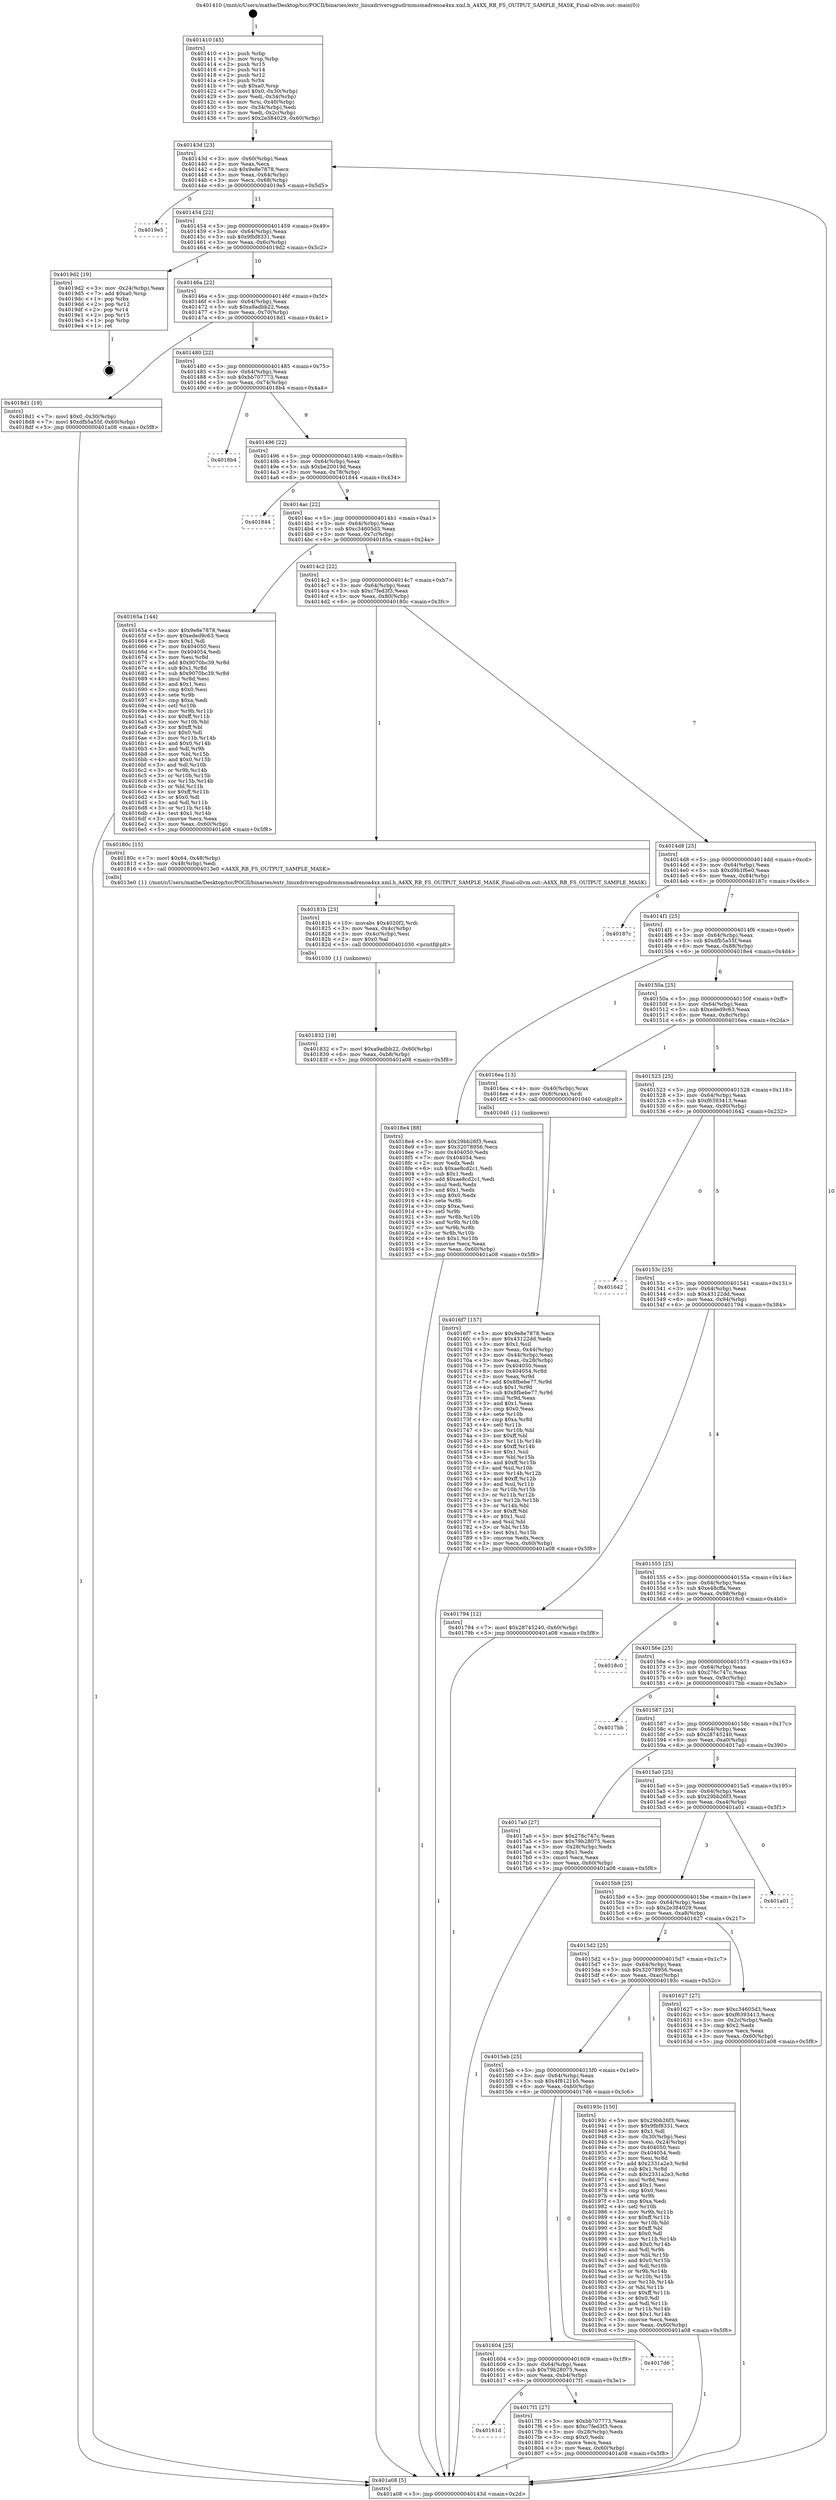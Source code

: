 digraph "0x401410" {
  label = "0x401410 (/mnt/c/Users/mathe/Desktop/tcc/POCII/binaries/extr_linuxdriversgpudrmmsmadrenoa4xx.xml.h_A4XX_RB_FS_OUTPUT_SAMPLE_MASK_Final-ollvm.out::main(0))"
  labelloc = "t"
  node[shape=record]

  Entry [label="",width=0.3,height=0.3,shape=circle,fillcolor=black,style=filled]
  "0x40143d" [label="{
     0x40143d [23]\l
     | [instrs]\l
     &nbsp;&nbsp;0x40143d \<+3\>: mov -0x60(%rbp),%eax\l
     &nbsp;&nbsp;0x401440 \<+2\>: mov %eax,%ecx\l
     &nbsp;&nbsp;0x401442 \<+6\>: sub $0x9e8e7878,%ecx\l
     &nbsp;&nbsp;0x401448 \<+3\>: mov %eax,-0x64(%rbp)\l
     &nbsp;&nbsp;0x40144b \<+3\>: mov %ecx,-0x68(%rbp)\l
     &nbsp;&nbsp;0x40144e \<+6\>: je 00000000004019e5 \<main+0x5d5\>\l
  }"]
  "0x4019e5" [label="{
     0x4019e5\l
  }", style=dashed]
  "0x401454" [label="{
     0x401454 [22]\l
     | [instrs]\l
     &nbsp;&nbsp;0x401454 \<+5\>: jmp 0000000000401459 \<main+0x49\>\l
     &nbsp;&nbsp;0x401459 \<+3\>: mov -0x64(%rbp),%eax\l
     &nbsp;&nbsp;0x40145c \<+5\>: sub $0x9fbf8331,%eax\l
     &nbsp;&nbsp;0x401461 \<+3\>: mov %eax,-0x6c(%rbp)\l
     &nbsp;&nbsp;0x401464 \<+6\>: je 00000000004019d2 \<main+0x5c2\>\l
  }"]
  Exit [label="",width=0.3,height=0.3,shape=circle,fillcolor=black,style=filled,peripheries=2]
  "0x4019d2" [label="{
     0x4019d2 [19]\l
     | [instrs]\l
     &nbsp;&nbsp;0x4019d2 \<+3\>: mov -0x24(%rbp),%eax\l
     &nbsp;&nbsp;0x4019d5 \<+7\>: add $0xa0,%rsp\l
     &nbsp;&nbsp;0x4019dc \<+1\>: pop %rbx\l
     &nbsp;&nbsp;0x4019dd \<+2\>: pop %r12\l
     &nbsp;&nbsp;0x4019df \<+2\>: pop %r14\l
     &nbsp;&nbsp;0x4019e1 \<+2\>: pop %r15\l
     &nbsp;&nbsp;0x4019e3 \<+1\>: pop %rbp\l
     &nbsp;&nbsp;0x4019e4 \<+1\>: ret\l
  }"]
  "0x40146a" [label="{
     0x40146a [22]\l
     | [instrs]\l
     &nbsp;&nbsp;0x40146a \<+5\>: jmp 000000000040146f \<main+0x5f\>\l
     &nbsp;&nbsp;0x40146f \<+3\>: mov -0x64(%rbp),%eax\l
     &nbsp;&nbsp;0x401472 \<+5\>: sub $0xa9adbb22,%eax\l
     &nbsp;&nbsp;0x401477 \<+3\>: mov %eax,-0x70(%rbp)\l
     &nbsp;&nbsp;0x40147a \<+6\>: je 00000000004018d1 \<main+0x4c1\>\l
  }"]
  "0x401832" [label="{
     0x401832 [18]\l
     | [instrs]\l
     &nbsp;&nbsp;0x401832 \<+7\>: movl $0xa9adbb22,-0x60(%rbp)\l
     &nbsp;&nbsp;0x401839 \<+6\>: mov %eax,-0xb8(%rbp)\l
     &nbsp;&nbsp;0x40183f \<+5\>: jmp 0000000000401a08 \<main+0x5f8\>\l
  }"]
  "0x4018d1" [label="{
     0x4018d1 [19]\l
     | [instrs]\l
     &nbsp;&nbsp;0x4018d1 \<+7\>: movl $0x0,-0x30(%rbp)\l
     &nbsp;&nbsp;0x4018d8 \<+7\>: movl $0xdfb5a55f,-0x60(%rbp)\l
     &nbsp;&nbsp;0x4018df \<+5\>: jmp 0000000000401a08 \<main+0x5f8\>\l
  }"]
  "0x401480" [label="{
     0x401480 [22]\l
     | [instrs]\l
     &nbsp;&nbsp;0x401480 \<+5\>: jmp 0000000000401485 \<main+0x75\>\l
     &nbsp;&nbsp;0x401485 \<+3\>: mov -0x64(%rbp),%eax\l
     &nbsp;&nbsp;0x401488 \<+5\>: sub $0xbb707773,%eax\l
     &nbsp;&nbsp;0x40148d \<+3\>: mov %eax,-0x74(%rbp)\l
     &nbsp;&nbsp;0x401490 \<+6\>: je 00000000004018b4 \<main+0x4a4\>\l
  }"]
  "0x40181b" [label="{
     0x40181b [23]\l
     | [instrs]\l
     &nbsp;&nbsp;0x40181b \<+10\>: movabs $0x4020f2,%rdi\l
     &nbsp;&nbsp;0x401825 \<+3\>: mov %eax,-0x4c(%rbp)\l
     &nbsp;&nbsp;0x401828 \<+3\>: mov -0x4c(%rbp),%esi\l
     &nbsp;&nbsp;0x40182b \<+2\>: mov $0x0,%al\l
     &nbsp;&nbsp;0x40182d \<+5\>: call 0000000000401030 \<printf@plt\>\l
     | [calls]\l
     &nbsp;&nbsp;0x401030 \{1\} (unknown)\l
  }"]
  "0x4018b4" [label="{
     0x4018b4\l
  }", style=dashed]
  "0x401496" [label="{
     0x401496 [22]\l
     | [instrs]\l
     &nbsp;&nbsp;0x401496 \<+5\>: jmp 000000000040149b \<main+0x8b\>\l
     &nbsp;&nbsp;0x40149b \<+3\>: mov -0x64(%rbp),%eax\l
     &nbsp;&nbsp;0x40149e \<+5\>: sub $0xbe20019d,%eax\l
     &nbsp;&nbsp;0x4014a3 \<+3\>: mov %eax,-0x78(%rbp)\l
     &nbsp;&nbsp;0x4014a6 \<+6\>: je 0000000000401844 \<main+0x434\>\l
  }"]
  "0x40161d" [label="{
     0x40161d\l
  }", style=dashed]
  "0x401844" [label="{
     0x401844\l
  }", style=dashed]
  "0x4014ac" [label="{
     0x4014ac [22]\l
     | [instrs]\l
     &nbsp;&nbsp;0x4014ac \<+5\>: jmp 00000000004014b1 \<main+0xa1\>\l
     &nbsp;&nbsp;0x4014b1 \<+3\>: mov -0x64(%rbp),%eax\l
     &nbsp;&nbsp;0x4014b4 \<+5\>: sub $0xc34605d3,%eax\l
     &nbsp;&nbsp;0x4014b9 \<+3\>: mov %eax,-0x7c(%rbp)\l
     &nbsp;&nbsp;0x4014bc \<+6\>: je 000000000040165a \<main+0x24a\>\l
  }"]
  "0x4017f1" [label="{
     0x4017f1 [27]\l
     | [instrs]\l
     &nbsp;&nbsp;0x4017f1 \<+5\>: mov $0xbb707773,%eax\l
     &nbsp;&nbsp;0x4017f6 \<+5\>: mov $0xc7fed3f3,%ecx\l
     &nbsp;&nbsp;0x4017fb \<+3\>: mov -0x28(%rbp),%edx\l
     &nbsp;&nbsp;0x4017fe \<+3\>: cmp $0x0,%edx\l
     &nbsp;&nbsp;0x401801 \<+3\>: cmove %ecx,%eax\l
     &nbsp;&nbsp;0x401804 \<+3\>: mov %eax,-0x60(%rbp)\l
     &nbsp;&nbsp;0x401807 \<+5\>: jmp 0000000000401a08 \<main+0x5f8\>\l
  }"]
  "0x40165a" [label="{
     0x40165a [144]\l
     | [instrs]\l
     &nbsp;&nbsp;0x40165a \<+5\>: mov $0x9e8e7878,%eax\l
     &nbsp;&nbsp;0x40165f \<+5\>: mov $0xeded9c63,%ecx\l
     &nbsp;&nbsp;0x401664 \<+2\>: mov $0x1,%dl\l
     &nbsp;&nbsp;0x401666 \<+7\>: mov 0x404050,%esi\l
     &nbsp;&nbsp;0x40166d \<+7\>: mov 0x404054,%edi\l
     &nbsp;&nbsp;0x401674 \<+3\>: mov %esi,%r8d\l
     &nbsp;&nbsp;0x401677 \<+7\>: add $0x9070bc39,%r8d\l
     &nbsp;&nbsp;0x40167e \<+4\>: sub $0x1,%r8d\l
     &nbsp;&nbsp;0x401682 \<+7\>: sub $0x9070bc39,%r8d\l
     &nbsp;&nbsp;0x401689 \<+4\>: imul %r8d,%esi\l
     &nbsp;&nbsp;0x40168d \<+3\>: and $0x1,%esi\l
     &nbsp;&nbsp;0x401690 \<+3\>: cmp $0x0,%esi\l
     &nbsp;&nbsp;0x401693 \<+4\>: sete %r9b\l
     &nbsp;&nbsp;0x401697 \<+3\>: cmp $0xa,%edi\l
     &nbsp;&nbsp;0x40169a \<+4\>: setl %r10b\l
     &nbsp;&nbsp;0x40169e \<+3\>: mov %r9b,%r11b\l
     &nbsp;&nbsp;0x4016a1 \<+4\>: xor $0xff,%r11b\l
     &nbsp;&nbsp;0x4016a5 \<+3\>: mov %r10b,%bl\l
     &nbsp;&nbsp;0x4016a8 \<+3\>: xor $0xff,%bl\l
     &nbsp;&nbsp;0x4016ab \<+3\>: xor $0x0,%dl\l
     &nbsp;&nbsp;0x4016ae \<+3\>: mov %r11b,%r14b\l
     &nbsp;&nbsp;0x4016b1 \<+4\>: and $0x0,%r14b\l
     &nbsp;&nbsp;0x4016b5 \<+3\>: and %dl,%r9b\l
     &nbsp;&nbsp;0x4016b8 \<+3\>: mov %bl,%r15b\l
     &nbsp;&nbsp;0x4016bb \<+4\>: and $0x0,%r15b\l
     &nbsp;&nbsp;0x4016bf \<+3\>: and %dl,%r10b\l
     &nbsp;&nbsp;0x4016c2 \<+3\>: or %r9b,%r14b\l
     &nbsp;&nbsp;0x4016c5 \<+3\>: or %r10b,%r15b\l
     &nbsp;&nbsp;0x4016c8 \<+3\>: xor %r15b,%r14b\l
     &nbsp;&nbsp;0x4016cb \<+3\>: or %bl,%r11b\l
     &nbsp;&nbsp;0x4016ce \<+4\>: xor $0xff,%r11b\l
     &nbsp;&nbsp;0x4016d2 \<+3\>: or $0x0,%dl\l
     &nbsp;&nbsp;0x4016d5 \<+3\>: and %dl,%r11b\l
     &nbsp;&nbsp;0x4016d8 \<+3\>: or %r11b,%r14b\l
     &nbsp;&nbsp;0x4016db \<+4\>: test $0x1,%r14b\l
     &nbsp;&nbsp;0x4016df \<+3\>: cmovne %ecx,%eax\l
     &nbsp;&nbsp;0x4016e2 \<+3\>: mov %eax,-0x60(%rbp)\l
     &nbsp;&nbsp;0x4016e5 \<+5\>: jmp 0000000000401a08 \<main+0x5f8\>\l
  }"]
  "0x4014c2" [label="{
     0x4014c2 [22]\l
     | [instrs]\l
     &nbsp;&nbsp;0x4014c2 \<+5\>: jmp 00000000004014c7 \<main+0xb7\>\l
     &nbsp;&nbsp;0x4014c7 \<+3\>: mov -0x64(%rbp),%eax\l
     &nbsp;&nbsp;0x4014ca \<+5\>: sub $0xc7fed3f3,%eax\l
     &nbsp;&nbsp;0x4014cf \<+3\>: mov %eax,-0x80(%rbp)\l
     &nbsp;&nbsp;0x4014d2 \<+6\>: je 000000000040180c \<main+0x3fc\>\l
  }"]
  "0x401604" [label="{
     0x401604 [25]\l
     | [instrs]\l
     &nbsp;&nbsp;0x401604 \<+5\>: jmp 0000000000401609 \<main+0x1f9\>\l
     &nbsp;&nbsp;0x401609 \<+3\>: mov -0x64(%rbp),%eax\l
     &nbsp;&nbsp;0x40160c \<+5\>: sub $0x79b28075,%eax\l
     &nbsp;&nbsp;0x401611 \<+6\>: mov %eax,-0xb4(%rbp)\l
     &nbsp;&nbsp;0x401617 \<+6\>: je 00000000004017f1 \<main+0x3e1\>\l
  }"]
  "0x40180c" [label="{
     0x40180c [15]\l
     | [instrs]\l
     &nbsp;&nbsp;0x40180c \<+7\>: movl $0x64,-0x48(%rbp)\l
     &nbsp;&nbsp;0x401813 \<+3\>: mov -0x48(%rbp),%edi\l
     &nbsp;&nbsp;0x401816 \<+5\>: call 00000000004013e0 \<A4XX_RB_FS_OUTPUT_SAMPLE_MASK\>\l
     | [calls]\l
     &nbsp;&nbsp;0x4013e0 \{1\} (/mnt/c/Users/mathe/Desktop/tcc/POCII/binaries/extr_linuxdriversgpudrmmsmadrenoa4xx.xml.h_A4XX_RB_FS_OUTPUT_SAMPLE_MASK_Final-ollvm.out::A4XX_RB_FS_OUTPUT_SAMPLE_MASK)\l
  }"]
  "0x4014d8" [label="{
     0x4014d8 [25]\l
     | [instrs]\l
     &nbsp;&nbsp;0x4014d8 \<+5\>: jmp 00000000004014dd \<main+0xcd\>\l
     &nbsp;&nbsp;0x4014dd \<+3\>: mov -0x64(%rbp),%eax\l
     &nbsp;&nbsp;0x4014e0 \<+5\>: sub $0xd9b1f6e0,%eax\l
     &nbsp;&nbsp;0x4014e5 \<+6\>: mov %eax,-0x84(%rbp)\l
     &nbsp;&nbsp;0x4014eb \<+6\>: je 000000000040187c \<main+0x46c\>\l
  }"]
  "0x4017d6" [label="{
     0x4017d6\l
  }", style=dashed]
  "0x40187c" [label="{
     0x40187c\l
  }", style=dashed]
  "0x4014f1" [label="{
     0x4014f1 [25]\l
     | [instrs]\l
     &nbsp;&nbsp;0x4014f1 \<+5\>: jmp 00000000004014f6 \<main+0xe6\>\l
     &nbsp;&nbsp;0x4014f6 \<+3\>: mov -0x64(%rbp),%eax\l
     &nbsp;&nbsp;0x4014f9 \<+5\>: sub $0xdfb5a55f,%eax\l
     &nbsp;&nbsp;0x4014fe \<+6\>: mov %eax,-0x88(%rbp)\l
     &nbsp;&nbsp;0x401504 \<+6\>: je 00000000004018e4 \<main+0x4d4\>\l
  }"]
  "0x4015eb" [label="{
     0x4015eb [25]\l
     | [instrs]\l
     &nbsp;&nbsp;0x4015eb \<+5\>: jmp 00000000004015f0 \<main+0x1e0\>\l
     &nbsp;&nbsp;0x4015f0 \<+3\>: mov -0x64(%rbp),%eax\l
     &nbsp;&nbsp;0x4015f3 \<+5\>: sub $0x4f8121b5,%eax\l
     &nbsp;&nbsp;0x4015f8 \<+6\>: mov %eax,-0xb0(%rbp)\l
     &nbsp;&nbsp;0x4015fe \<+6\>: je 00000000004017d6 \<main+0x3c6\>\l
  }"]
  "0x4018e4" [label="{
     0x4018e4 [88]\l
     | [instrs]\l
     &nbsp;&nbsp;0x4018e4 \<+5\>: mov $0x29bb26f3,%eax\l
     &nbsp;&nbsp;0x4018e9 \<+5\>: mov $0x32078956,%ecx\l
     &nbsp;&nbsp;0x4018ee \<+7\>: mov 0x404050,%edx\l
     &nbsp;&nbsp;0x4018f5 \<+7\>: mov 0x404054,%esi\l
     &nbsp;&nbsp;0x4018fc \<+2\>: mov %edx,%edi\l
     &nbsp;&nbsp;0x4018fe \<+6\>: sub $0xae8cd2c1,%edi\l
     &nbsp;&nbsp;0x401904 \<+3\>: sub $0x1,%edi\l
     &nbsp;&nbsp;0x401907 \<+6\>: add $0xae8cd2c1,%edi\l
     &nbsp;&nbsp;0x40190d \<+3\>: imul %edi,%edx\l
     &nbsp;&nbsp;0x401910 \<+3\>: and $0x1,%edx\l
     &nbsp;&nbsp;0x401913 \<+3\>: cmp $0x0,%edx\l
     &nbsp;&nbsp;0x401916 \<+4\>: sete %r8b\l
     &nbsp;&nbsp;0x40191a \<+3\>: cmp $0xa,%esi\l
     &nbsp;&nbsp;0x40191d \<+4\>: setl %r9b\l
     &nbsp;&nbsp;0x401921 \<+3\>: mov %r8b,%r10b\l
     &nbsp;&nbsp;0x401924 \<+3\>: and %r9b,%r10b\l
     &nbsp;&nbsp;0x401927 \<+3\>: xor %r9b,%r8b\l
     &nbsp;&nbsp;0x40192a \<+3\>: or %r8b,%r10b\l
     &nbsp;&nbsp;0x40192d \<+4\>: test $0x1,%r10b\l
     &nbsp;&nbsp;0x401931 \<+3\>: cmovne %ecx,%eax\l
     &nbsp;&nbsp;0x401934 \<+3\>: mov %eax,-0x60(%rbp)\l
     &nbsp;&nbsp;0x401937 \<+5\>: jmp 0000000000401a08 \<main+0x5f8\>\l
  }"]
  "0x40150a" [label="{
     0x40150a [25]\l
     | [instrs]\l
     &nbsp;&nbsp;0x40150a \<+5\>: jmp 000000000040150f \<main+0xff\>\l
     &nbsp;&nbsp;0x40150f \<+3\>: mov -0x64(%rbp),%eax\l
     &nbsp;&nbsp;0x401512 \<+5\>: sub $0xeded9c63,%eax\l
     &nbsp;&nbsp;0x401517 \<+6\>: mov %eax,-0x8c(%rbp)\l
     &nbsp;&nbsp;0x40151d \<+6\>: je 00000000004016ea \<main+0x2da\>\l
  }"]
  "0x40193c" [label="{
     0x40193c [150]\l
     | [instrs]\l
     &nbsp;&nbsp;0x40193c \<+5\>: mov $0x29bb26f3,%eax\l
     &nbsp;&nbsp;0x401941 \<+5\>: mov $0x9fbf8331,%ecx\l
     &nbsp;&nbsp;0x401946 \<+2\>: mov $0x1,%dl\l
     &nbsp;&nbsp;0x401948 \<+3\>: mov -0x30(%rbp),%esi\l
     &nbsp;&nbsp;0x40194b \<+3\>: mov %esi,-0x24(%rbp)\l
     &nbsp;&nbsp;0x40194e \<+7\>: mov 0x404050,%esi\l
     &nbsp;&nbsp;0x401955 \<+7\>: mov 0x404054,%edi\l
     &nbsp;&nbsp;0x40195c \<+3\>: mov %esi,%r8d\l
     &nbsp;&nbsp;0x40195f \<+7\>: add $0x2331a2e3,%r8d\l
     &nbsp;&nbsp;0x401966 \<+4\>: sub $0x1,%r8d\l
     &nbsp;&nbsp;0x40196a \<+7\>: sub $0x2331a2e3,%r8d\l
     &nbsp;&nbsp;0x401971 \<+4\>: imul %r8d,%esi\l
     &nbsp;&nbsp;0x401975 \<+3\>: and $0x1,%esi\l
     &nbsp;&nbsp;0x401978 \<+3\>: cmp $0x0,%esi\l
     &nbsp;&nbsp;0x40197b \<+4\>: sete %r9b\l
     &nbsp;&nbsp;0x40197f \<+3\>: cmp $0xa,%edi\l
     &nbsp;&nbsp;0x401982 \<+4\>: setl %r10b\l
     &nbsp;&nbsp;0x401986 \<+3\>: mov %r9b,%r11b\l
     &nbsp;&nbsp;0x401989 \<+4\>: xor $0xff,%r11b\l
     &nbsp;&nbsp;0x40198d \<+3\>: mov %r10b,%bl\l
     &nbsp;&nbsp;0x401990 \<+3\>: xor $0xff,%bl\l
     &nbsp;&nbsp;0x401993 \<+3\>: xor $0x0,%dl\l
     &nbsp;&nbsp;0x401996 \<+3\>: mov %r11b,%r14b\l
     &nbsp;&nbsp;0x401999 \<+4\>: and $0x0,%r14b\l
     &nbsp;&nbsp;0x40199d \<+3\>: and %dl,%r9b\l
     &nbsp;&nbsp;0x4019a0 \<+3\>: mov %bl,%r15b\l
     &nbsp;&nbsp;0x4019a3 \<+4\>: and $0x0,%r15b\l
     &nbsp;&nbsp;0x4019a7 \<+3\>: and %dl,%r10b\l
     &nbsp;&nbsp;0x4019aa \<+3\>: or %r9b,%r14b\l
     &nbsp;&nbsp;0x4019ad \<+3\>: or %r10b,%r15b\l
     &nbsp;&nbsp;0x4019b0 \<+3\>: xor %r15b,%r14b\l
     &nbsp;&nbsp;0x4019b3 \<+3\>: or %bl,%r11b\l
     &nbsp;&nbsp;0x4019b6 \<+4\>: xor $0xff,%r11b\l
     &nbsp;&nbsp;0x4019ba \<+3\>: or $0x0,%dl\l
     &nbsp;&nbsp;0x4019bd \<+3\>: and %dl,%r11b\l
     &nbsp;&nbsp;0x4019c0 \<+3\>: or %r11b,%r14b\l
     &nbsp;&nbsp;0x4019c3 \<+4\>: test $0x1,%r14b\l
     &nbsp;&nbsp;0x4019c7 \<+3\>: cmovne %ecx,%eax\l
     &nbsp;&nbsp;0x4019ca \<+3\>: mov %eax,-0x60(%rbp)\l
     &nbsp;&nbsp;0x4019cd \<+5\>: jmp 0000000000401a08 \<main+0x5f8\>\l
  }"]
  "0x4016ea" [label="{
     0x4016ea [13]\l
     | [instrs]\l
     &nbsp;&nbsp;0x4016ea \<+4\>: mov -0x40(%rbp),%rax\l
     &nbsp;&nbsp;0x4016ee \<+4\>: mov 0x8(%rax),%rdi\l
     &nbsp;&nbsp;0x4016f2 \<+5\>: call 0000000000401040 \<atoi@plt\>\l
     | [calls]\l
     &nbsp;&nbsp;0x401040 \{1\} (unknown)\l
  }"]
  "0x401523" [label="{
     0x401523 [25]\l
     | [instrs]\l
     &nbsp;&nbsp;0x401523 \<+5\>: jmp 0000000000401528 \<main+0x118\>\l
     &nbsp;&nbsp;0x401528 \<+3\>: mov -0x64(%rbp),%eax\l
     &nbsp;&nbsp;0x40152b \<+5\>: sub $0xf6393413,%eax\l
     &nbsp;&nbsp;0x401530 \<+6\>: mov %eax,-0x90(%rbp)\l
     &nbsp;&nbsp;0x401536 \<+6\>: je 0000000000401642 \<main+0x232\>\l
  }"]
  "0x4016f7" [label="{
     0x4016f7 [157]\l
     | [instrs]\l
     &nbsp;&nbsp;0x4016f7 \<+5\>: mov $0x9e8e7878,%ecx\l
     &nbsp;&nbsp;0x4016fc \<+5\>: mov $0x43122dd,%edx\l
     &nbsp;&nbsp;0x401701 \<+3\>: mov $0x1,%sil\l
     &nbsp;&nbsp;0x401704 \<+3\>: mov %eax,-0x44(%rbp)\l
     &nbsp;&nbsp;0x401707 \<+3\>: mov -0x44(%rbp),%eax\l
     &nbsp;&nbsp;0x40170a \<+3\>: mov %eax,-0x28(%rbp)\l
     &nbsp;&nbsp;0x40170d \<+7\>: mov 0x404050,%eax\l
     &nbsp;&nbsp;0x401714 \<+8\>: mov 0x404054,%r8d\l
     &nbsp;&nbsp;0x40171c \<+3\>: mov %eax,%r9d\l
     &nbsp;&nbsp;0x40171f \<+7\>: add $0x8fbebe77,%r9d\l
     &nbsp;&nbsp;0x401726 \<+4\>: sub $0x1,%r9d\l
     &nbsp;&nbsp;0x40172a \<+7\>: sub $0x8fbebe77,%r9d\l
     &nbsp;&nbsp;0x401731 \<+4\>: imul %r9d,%eax\l
     &nbsp;&nbsp;0x401735 \<+3\>: and $0x1,%eax\l
     &nbsp;&nbsp;0x401738 \<+3\>: cmp $0x0,%eax\l
     &nbsp;&nbsp;0x40173b \<+4\>: sete %r10b\l
     &nbsp;&nbsp;0x40173f \<+4\>: cmp $0xa,%r8d\l
     &nbsp;&nbsp;0x401743 \<+4\>: setl %r11b\l
     &nbsp;&nbsp;0x401747 \<+3\>: mov %r10b,%bl\l
     &nbsp;&nbsp;0x40174a \<+3\>: xor $0xff,%bl\l
     &nbsp;&nbsp;0x40174d \<+3\>: mov %r11b,%r14b\l
     &nbsp;&nbsp;0x401750 \<+4\>: xor $0xff,%r14b\l
     &nbsp;&nbsp;0x401754 \<+4\>: xor $0x1,%sil\l
     &nbsp;&nbsp;0x401758 \<+3\>: mov %bl,%r15b\l
     &nbsp;&nbsp;0x40175b \<+4\>: and $0xff,%r15b\l
     &nbsp;&nbsp;0x40175f \<+3\>: and %sil,%r10b\l
     &nbsp;&nbsp;0x401762 \<+3\>: mov %r14b,%r12b\l
     &nbsp;&nbsp;0x401765 \<+4\>: and $0xff,%r12b\l
     &nbsp;&nbsp;0x401769 \<+3\>: and %sil,%r11b\l
     &nbsp;&nbsp;0x40176c \<+3\>: or %r10b,%r15b\l
     &nbsp;&nbsp;0x40176f \<+3\>: or %r11b,%r12b\l
     &nbsp;&nbsp;0x401772 \<+3\>: xor %r12b,%r15b\l
     &nbsp;&nbsp;0x401775 \<+3\>: or %r14b,%bl\l
     &nbsp;&nbsp;0x401778 \<+3\>: xor $0xff,%bl\l
     &nbsp;&nbsp;0x40177b \<+4\>: or $0x1,%sil\l
     &nbsp;&nbsp;0x40177f \<+3\>: and %sil,%bl\l
     &nbsp;&nbsp;0x401782 \<+3\>: or %bl,%r15b\l
     &nbsp;&nbsp;0x401785 \<+4\>: test $0x1,%r15b\l
     &nbsp;&nbsp;0x401789 \<+3\>: cmovne %edx,%ecx\l
     &nbsp;&nbsp;0x40178c \<+3\>: mov %ecx,-0x60(%rbp)\l
     &nbsp;&nbsp;0x40178f \<+5\>: jmp 0000000000401a08 \<main+0x5f8\>\l
  }"]
  "0x401642" [label="{
     0x401642\l
  }", style=dashed]
  "0x40153c" [label="{
     0x40153c [25]\l
     | [instrs]\l
     &nbsp;&nbsp;0x40153c \<+5\>: jmp 0000000000401541 \<main+0x131\>\l
     &nbsp;&nbsp;0x401541 \<+3\>: mov -0x64(%rbp),%eax\l
     &nbsp;&nbsp;0x401544 \<+5\>: sub $0x43122dd,%eax\l
     &nbsp;&nbsp;0x401549 \<+6\>: mov %eax,-0x94(%rbp)\l
     &nbsp;&nbsp;0x40154f \<+6\>: je 0000000000401794 \<main+0x384\>\l
  }"]
  "0x401410" [label="{
     0x401410 [45]\l
     | [instrs]\l
     &nbsp;&nbsp;0x401410 \<+1\>: push %rbp\l
     &nbsp;&nbsp;0x401411 \<+3\>: mov %rsp,%rbp\l
     &nbsp;&nbsp;0x401414 \<+2\>: push %r15\l
     &nbsp;&nbsp;0x401416 \<+2\>: push %r14\l
     &nbsp;&nbsp;0x401418 \<+2\>: push %r12\l
     &nbsp;&nbsp;0x40141a \<+1\>: push %rbx\l
     &nbsp;&nbsp;0x40141b \<+7\>: sub $0xa0,%rsp\l
     &nbsp;&nbsp;0x401422 \<+7\>: movl $0x0,-0x30(%rbp)\l
     &nbsp;&nbsp;0x401429 \<+3\>: mov %edi,-0x34(%rbp)\l
     &nbsp;&nbsp;0x40142c \<+4\>: mov %rsi,-0x40(%rbp)\l
     &nbsp;&nbsp;0x401430 \<+3\>: mov -0x34(%rbp),%edi\l
     &nbsp;&nbsp;0x401433 \<+3\>: mov %edi,-0x2c(%rbp)\l
     &nbsp;&nbsp;0x401436 \<+7\>: movl $0x2e384029,-0x60(%rbp)\l
  }"]
  "0x401794" [label="{
     0x401794 [12]\l
     | [instrs]\l
     &nbsp;&nbsp;0x401794 \<+7\>: movl $0x28745240,-0x60(%rbp)\l
     &nbsp;&nbsp;0x40179b \<+5\>: jmp 0000000000401a08 \<main+0x5f8\>\l
  }"]
  "0x401555" [label="{
     0x401555 [25]\l
     | [instrs]\l
     &nbsp;&nbsp;0x401555 \<+5\>: jmp 000000000040155a \<main+0x14a\>\l
     &nbsp;&nbsp;0x40155a \<+3\>: mov -0x64(%rbp),%eax\l
     &nbsp;&nbsp;0x40155d \<+5\>: sub $0xe48cffa,%eax\l
     &nbsp;&nbsp;0x401562 \<+6\>: mov %eax,-0x98(%rbp)\l
     &nbsp;&nbsp;0x401568 \<+6\>: je 00000000004018c0 \<main+0x4b0\>\l
  }"]
  "0x401a08" [label="{
     0x401a08 [5]\l
     | [instrs]\l
     &nbsp;&nbsp;0x401a08 \<+5\>: jmp 000000000040143d \<main+0x2d\>\l
  }"]
  "0x4018c0" [label="{
     0x4018c0\l
  }", style=dashed]
  "0x40156e" [label="{
     0x40156e [25]\l
     | [instrs]\l
     &nbsp;&nbsp;0x40156e \<+5\>: jmp 0000000000401573 \<main+0x163\>\l
     &nbsp;&nbsp;0x401573 \<+3\>: mov -0x64(%rbp),%eax\l
     &nbsp;&nbsp;0x401576 \<+5\>: sub $0x276c747c,%eax\l
     &nbsp;&nbsp;0x40157b \<+6\>: mov %eax,-0x9c(%rbp)\l
     &nbsp;&nbsp;0x401581 \<+6\>: je 00000000004017bb \<main+0x3ab\>\l
  }"]
  "0x4015d2" [label="{
     0x4015d2 [25]\l
     | [instrs]\l
     &nbsp;&nbsp;0x4015d2 \<+5\>: jmp 00000000004015d7 \<main+0x1c7\>\l
     &nbsp;&nbsp;0x4015d7 \<+3\>: mov -0x64(%rbp),%eax\l
     &nbsp;&nbsp;0x4015da \<+5\>: sub $0x32078956,%eax\l
     &nbsp;&nbsp;0x4015df \<+6\>: mov %eax,-0xac(%rbp)\l
     &nbsp;&nbsp;0x4015e5 \<+6\>: je 000000000040193c \<main+0x52c\>\l
  }"]
  "0x4017bb" [label="{
     0x4017bb\l
  }", style=dashed]
  "0x401587" [label="{
     0x401587 [25]\l
     | [instrs]\l
     &nbsp;&nbsp;0x401587 \<+5\>: jmp 000000000040158c \<main+0x17c\>\l
     &nbsp;&nbsp;0x40158c \<+3\>: mov -0x64(%rbp),%eax\l
     &nbsp;&nbsp;0x40158f \<+5\>: sub $0x28745240,%eax\l
     &nbsp;&nbsp;0x401594 \<+6\>: mov %eax,-0xa0(%rbp)\l
     &nbsp;&nbsp;0x40159a \<+6\>: je 00000000004017a0 \<main+0x390\>\l
  }"]
  "0x401627" [label="{
     0x401627 [27]\l
     | [instrs]\l
     &nbsp;&nbsp;0x401627 \<+5\>: mov $0xc34605d3,%eax\l
     &nbsp;&nbsp;0x40162c \<+5\>: mov $0xf6393413,%ecx\l
     &nbsp;&nbsp;0x401631 \<+3\>: mov -0x2c(%rbp),%edx\l
     &nbsp;&nbsp;0x401634 \<+3\>: cmp $0x2,%edx\l
     &nbsp;&nbsp;0x401637 \<+3\>: cmovne %ecx,%eax\l
     &nbsp;&nbsp;0x40163a \<+3\>: mov %eax,-0x60(%rbp)\l
     &nbsp;&nbsp;0x40163d \<+5\>: jmp 0000000000401a08 \<main+0x5f8\>\l
  }"]
  "0x4017a0" [label="{
     0x4017a0 [27]\l
     | [instrs]\l
     &nbsp;&nbsp;0x4017a0 \<+5\>: mov $0x276c747c,%eax\l
     &nbsp;&nbsp;0x4017a5 \<+5\>: mov $0x79b28075,%ecx\l
     &nbsp;&nbsp;0x4017aa \<+3\>: mov -0x28(%rbp),%edx\l
     &nbsp;&nbsp;0x4017ad \<+3\>: cmp $0x1,%edx\l
     &nbsp;&nbsp;0x4017b0 \<+3\>: cmovl %ecx,%eax\l
     &nbsp;&nbsp;0x4017b3 \<+3\>: mov %eax,-0x60(%rbp)\l
     &nbsp;&nbsp;0x4017b6 \<+5\>: jmp 0000000000401a08 \<main+0x5f8\>\l
  }"]
  "0x4015a0" [label="{
     0x4015a0 [25]\l
     | [instrs]\l
     &nbsp;&nbsp;0x4015a0 \<+5\>: jmp 00000000004015a5 \<main+0x195\>\l
     &nbsp;&nbsp;0x4015a5 \<+3\>: mov -0x64(%rbp),%eax\l
     &nbsp;&nbsp;0x4015a8 \<+5\>: sub $0x29bb26f3,%eax\l
     &nbsp;&nbsp;0x4015ad \<+6\>: mov %eax,-0xa4(%rbp)\l
     &nbsp;&nbsp;0x4015b3 \<+6\>: je 0000000000401a01 \<main+0x5f1\>\l
  }"]
  "0x4015b9" [label="{
     0x4015b9 [25]\l
     | [instrs]\l
     &nbsp;&nbsp;0x4015b9 \<+5\>: jmp 00000000004015be \<main+0x1ae\>\l
     &nbsp;&nbsp;0x4015be \<+3\>: mov -0x64(%rbp),%eax\l
     &nbsp;&nbsp;0x4015c1 \<+5\>: sub $0x2e384029,%eax\l
     &nbsp;&nbsp;0x4015c6 \<+6\>: mov %eax,-0xa8(%rbp)\l
     &nbsp;&nbsp;0x4015cc \<+6\>: je 0000000000401627 \<main+0x217\>\l
  }"]
  "0x401a01" [label="{
     0x401a01\l
  }", style=dashed]
  Entry -> "0x401410" [label=" 1"]
  "0x40143d" -> "0x4019e5" [label=" 0"]
  "0x40143d" -> "0x401454" [label=" 11"]
  "0x4019d2" -> Exit [label=" 1"]
  "0x401454" -> "0x4019d2" [label=" 1"]
  "0x401454" -> "0x40146a" [label=" 10"]
  "0x40193c" -> "0x401a08" [label=" 1"]
  "0x40146a" -> "0x4018d1" [label=" 1"]
  "0x40146a" -> "0x401480" [label=" 9"]
  "0x4018e4" -> "0x401a08" [label=" 1"]
  "0x401480" -> "0x4018b4" [label=" 0"]
  "0x401480" -> "0x401496" [label=" 9"]
  "0x4018d1" -> "0x401a08" [label=" 1"]
  "0x401496" -> "0x401844" [label=" 0"]
  "0x401496" -> "0x4014ac" [label=" 9"]
  "0x401832" -> "0x401a08" [label=" 1"]
  "0x4014ac" -> "0x40165a" [label=" 1"]
  "0x4014ac" -> "0x4014c2" [label=" 8"]
  "0x40181b" -> "0x401832" [label=" 1"]
  "0x4014c2" -> "0x40180c" [label=" 1"]
  "0x4014c2" -> "0x4014d8" [label=" 7"]
  "0x4017f1" -> "0x401a08" [label=" 1"]
  "0x4014d8" -> "0x40187c" [label=" 0"]
  "0x4014d8" -> "0x4014f1" [label=" 7"]
  "0x401604" -> "0x40161d" [label=" 0"]
  "0x4014f1" -> "0x4018e4" [label=" 1"]
  "0x4014f1" -> "0x40150a" [label=" 6"]
  "0x40180c" -> "0x40181b" [label=" 1"]
  "0x40150a" -> "0x4016ea" [label=" 1"]
  "0x40150a" -> "0x401523" [label=" 5"]
  "0x4015eb" -> "0x401604" [label=" 1"]
  "0x401523" -> "0x401642" [label=" 0"]
  "0x401523" -> "0x40153c" [label=" 5"]
  "0x401604" -> "0x4017f1" [label=" 1"]
  "0x40153c" -> "0x401794" [label=" 1"]
  "0x40153c" -> "0x401555" [label=" 4"]
  "0x4015d2" -> "0x4015eb" [label=" 1"]
  "0x401555" -> "0x4018c0" [label=" 0"]
  "0x401555" -> "0x40156e" [label=" 4"]
  "0x4015d2" -> "0x40193c" [label=" 1"]
  "0x40156e" -> "0x4017bb" [label=" 0"]
  "0x40156e" -> "0x401587" [label=" 4"]
  "0x4015eb" -> "0x4017d6" [label=" 0"]
  "0x401587" -> "0x4017a0" [label=" 1"]
  "0x401587" -> "0x4015a0" [label=" 3"]
  "0x4017a0" -> "0x401a08" [label=" 1"]
  "0x4015a0" -> "0x401a01" [label=" 0"]
  "0x4015a0" -> "0x4015b9" [label=" 3"]
  "0x401794" -> "0x401a08" [label=" 1"]
  "0x4015b9" -> "0x401627" [label=" 1"]
  "0x4015b9" -> "0x4015d2" [label=" 2"]
  "0x401627" -> "0x401a08" [label=" 1"]
  "0x401410" -> "0x40143d" [label=" 1"]
  "0x401a08" -> "0x40143d" [label=" 10"]
  "0x40165a" -> "0x401a08" [label=" 1"]
  "0x4016ea" -> "0x4016f7" [label=" 1"]
  "0x4016f7" -> "0x401a08" [label=" 1"]
}

